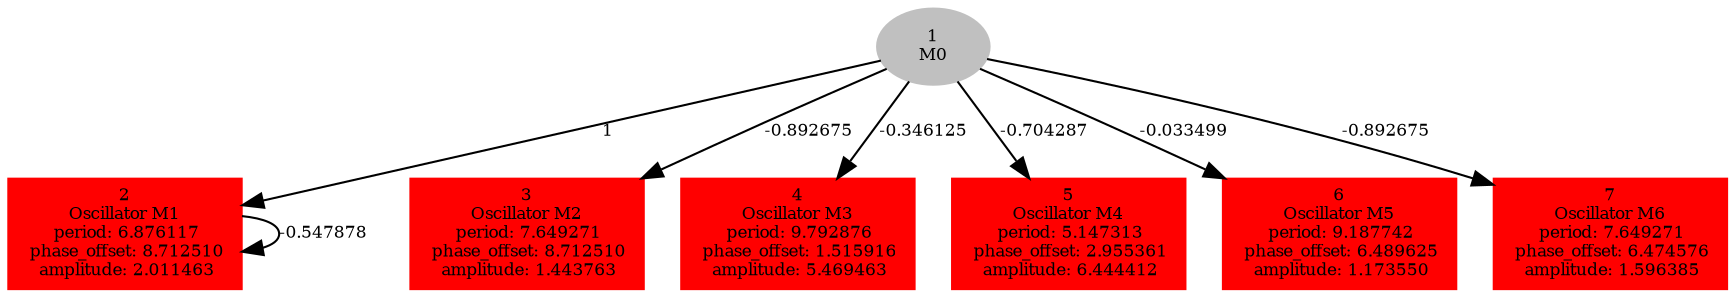  digraph g{ forcelabels=true;
1[label=<1<BR/>M0>,color="grey",style=filled,fontsize=8];
2 [label=<2<BR />Oscillator M1<BR /> period: 6.876117<BR /> phase_offset: 8.712510<BR /> amplitude: 2.011463>, shape=box,color=red,style=filled,fontsize=8];3 [label=<3<BR />Oscillator M2<BR /> period: 7.649271<BR /> phase_offset: 8.712510<BR /> amplitude: 1.443763>, shape=box,color=red,style=filled,fontsize=8];4 [label=<4<BR />Oscillator M3<BR /> period: 9.792876<BR /> phase_offset: 1.515916<BR /> amplitude: 5.469463>, shape=box,color=red,style=filled,fontsize=8];5 [label=<5<BR />Oscillator M4<BR /> period: 5.147313<BR /> phase_offset: 2.955361<BR /> amplitude: 6.444412>, shape=box,color=red,style=filled,fontsize=8];6 [label=<6<BR />Oscillator M5<BR /> period: 9.187742<BR /> phase_offset: 6.489625<BR /> amplitude: 1.173550>, shape=box,color=red,style=filled,fontsize=8];7 [label=<7<BR />Oscillator M6<BR /> period: 7.649271<BR /> phase_offset: 6.474576<BR /> amplitude: 1.596385>, shape=box,color=red,style=filled,fontsize=8];1 -> 2[label="1 ",fontsize="8"];
1 -> 3[label="-0.892675 ",fontsize="8"];
1 -> 4[label="-0.346125 ",fontsize="8"];
1 -> 5[label="-0.704287 ",fontsize="8"];
1 -> 6[label="-0.033499 ",fontsize="8"];
1 -> 7[label="-0.892675 ",fontsize="8"];
2 -> 2[label="-0.547878 ",fontsize="8"];
 }
